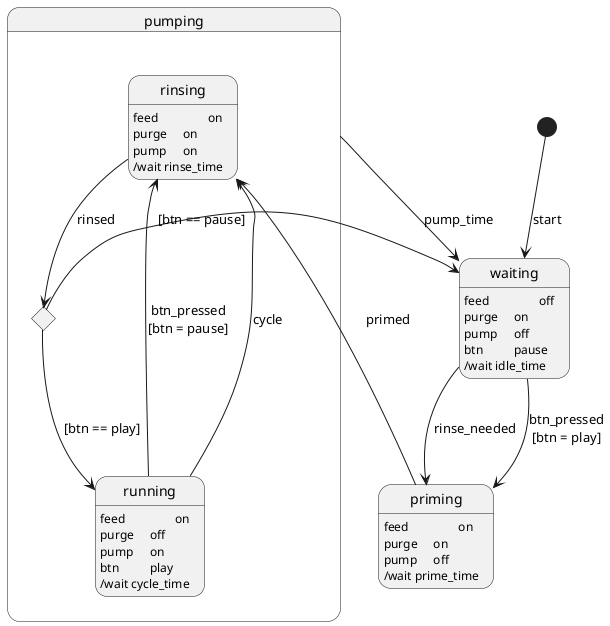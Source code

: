 @startuml water_state
hide empty description

state waiting {
  waiting: feed\t\toff
  waiting: purge\ton
  waiting: pump\toff
  waiting: btn\t\tpause
  waiting: /wait idle_time
}

state priming {
  priming : feed\t\ton
  priming : purge\ton
  priming : pump\toff
  priming : /wait prime_time
}

state pumping {
  state rinsing {
    rinsing: feed\t\ton
    rinsing: purge\ton
    rinsing: pump\ton
    rinsing: /wait rinse_time
  }

  state running {
    running: feed\t\ton
    running: purge\toff
    running: pump\ton
    running: btn\t\tplay
    running: /wait cycle_time
  }
  state stopstart <<choice>>
}

[*] --> waiting : start
waiting --> priming : rinse_needed
waiting --> priming : btn_pressed\n[btn = play]
priming --> rinsing: primed
rinsing --> stopstart: rinsed
stopstart --> running : [btn == play]
running --> rinsing: btn_pressed\n[btn = pause]
stopstart--> waiting : [btn == pause]
running --> rinsing: cycle
pumping --> waiting : pump_time

@enduml